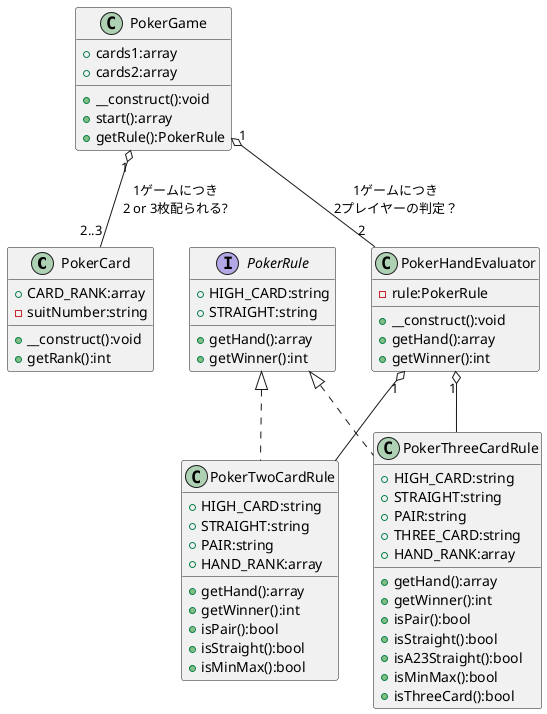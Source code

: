 @startuml

class PokerCard {
  +CARD_RANK:array
  -suitNumber:string
  +__construct():void
  +getRank():int
}

class PokerGame {
  +cards1:array
  +cards2:array
  +__construct():void
  +start():array
  +getRule():PokerRule

}

class PokerHandEvaluator {
  -rule:PokerRule
  +__construct():void
  +getHand():array
  +getWinner():int
}

interface PokerRule {
  +HIGH_CARD:string
  +STRAIGHT:string
  +getHand():array
  +getWinner():int
}

class PokerTwoCardRule implements PokerRule {
  +HIGH_CARD:string
  +STRAIGHT:string
  +PAIR:string
  +HAND_RANK:array
  +getHand():array
  +getWinner():int
  +isPair():bool
  +isStraight():bool
  +isMinMax():bool
}

class PokerThreeCardRule implements PokerRule {
  +HIGH_CARD:string
  +STRAIGHT:string
  +PAIR:string
  +THREE_CARD:string
  +HAND_RANK:array
  +getHand():array
  +getWinner():int
  +isPair():bool
  +isStraight():bool
  +isA23Straight():bool
  +isMinMax():bool
  +isThreeCard():bool
}

PokerGame "1" o-- "2..3" PokerCard:1ゲームにつき\n2 or 3枚配られる?
PokerGame "1" o-- "2" PokerHandEvaluator:1ゲームにつき\n2プレイヤーの判定？
PokerHandEvaluator "1" o-- PokerTwoCardRule
PokerHandEvaluator "1" o-- PokerThreeCardRule


@enduml
